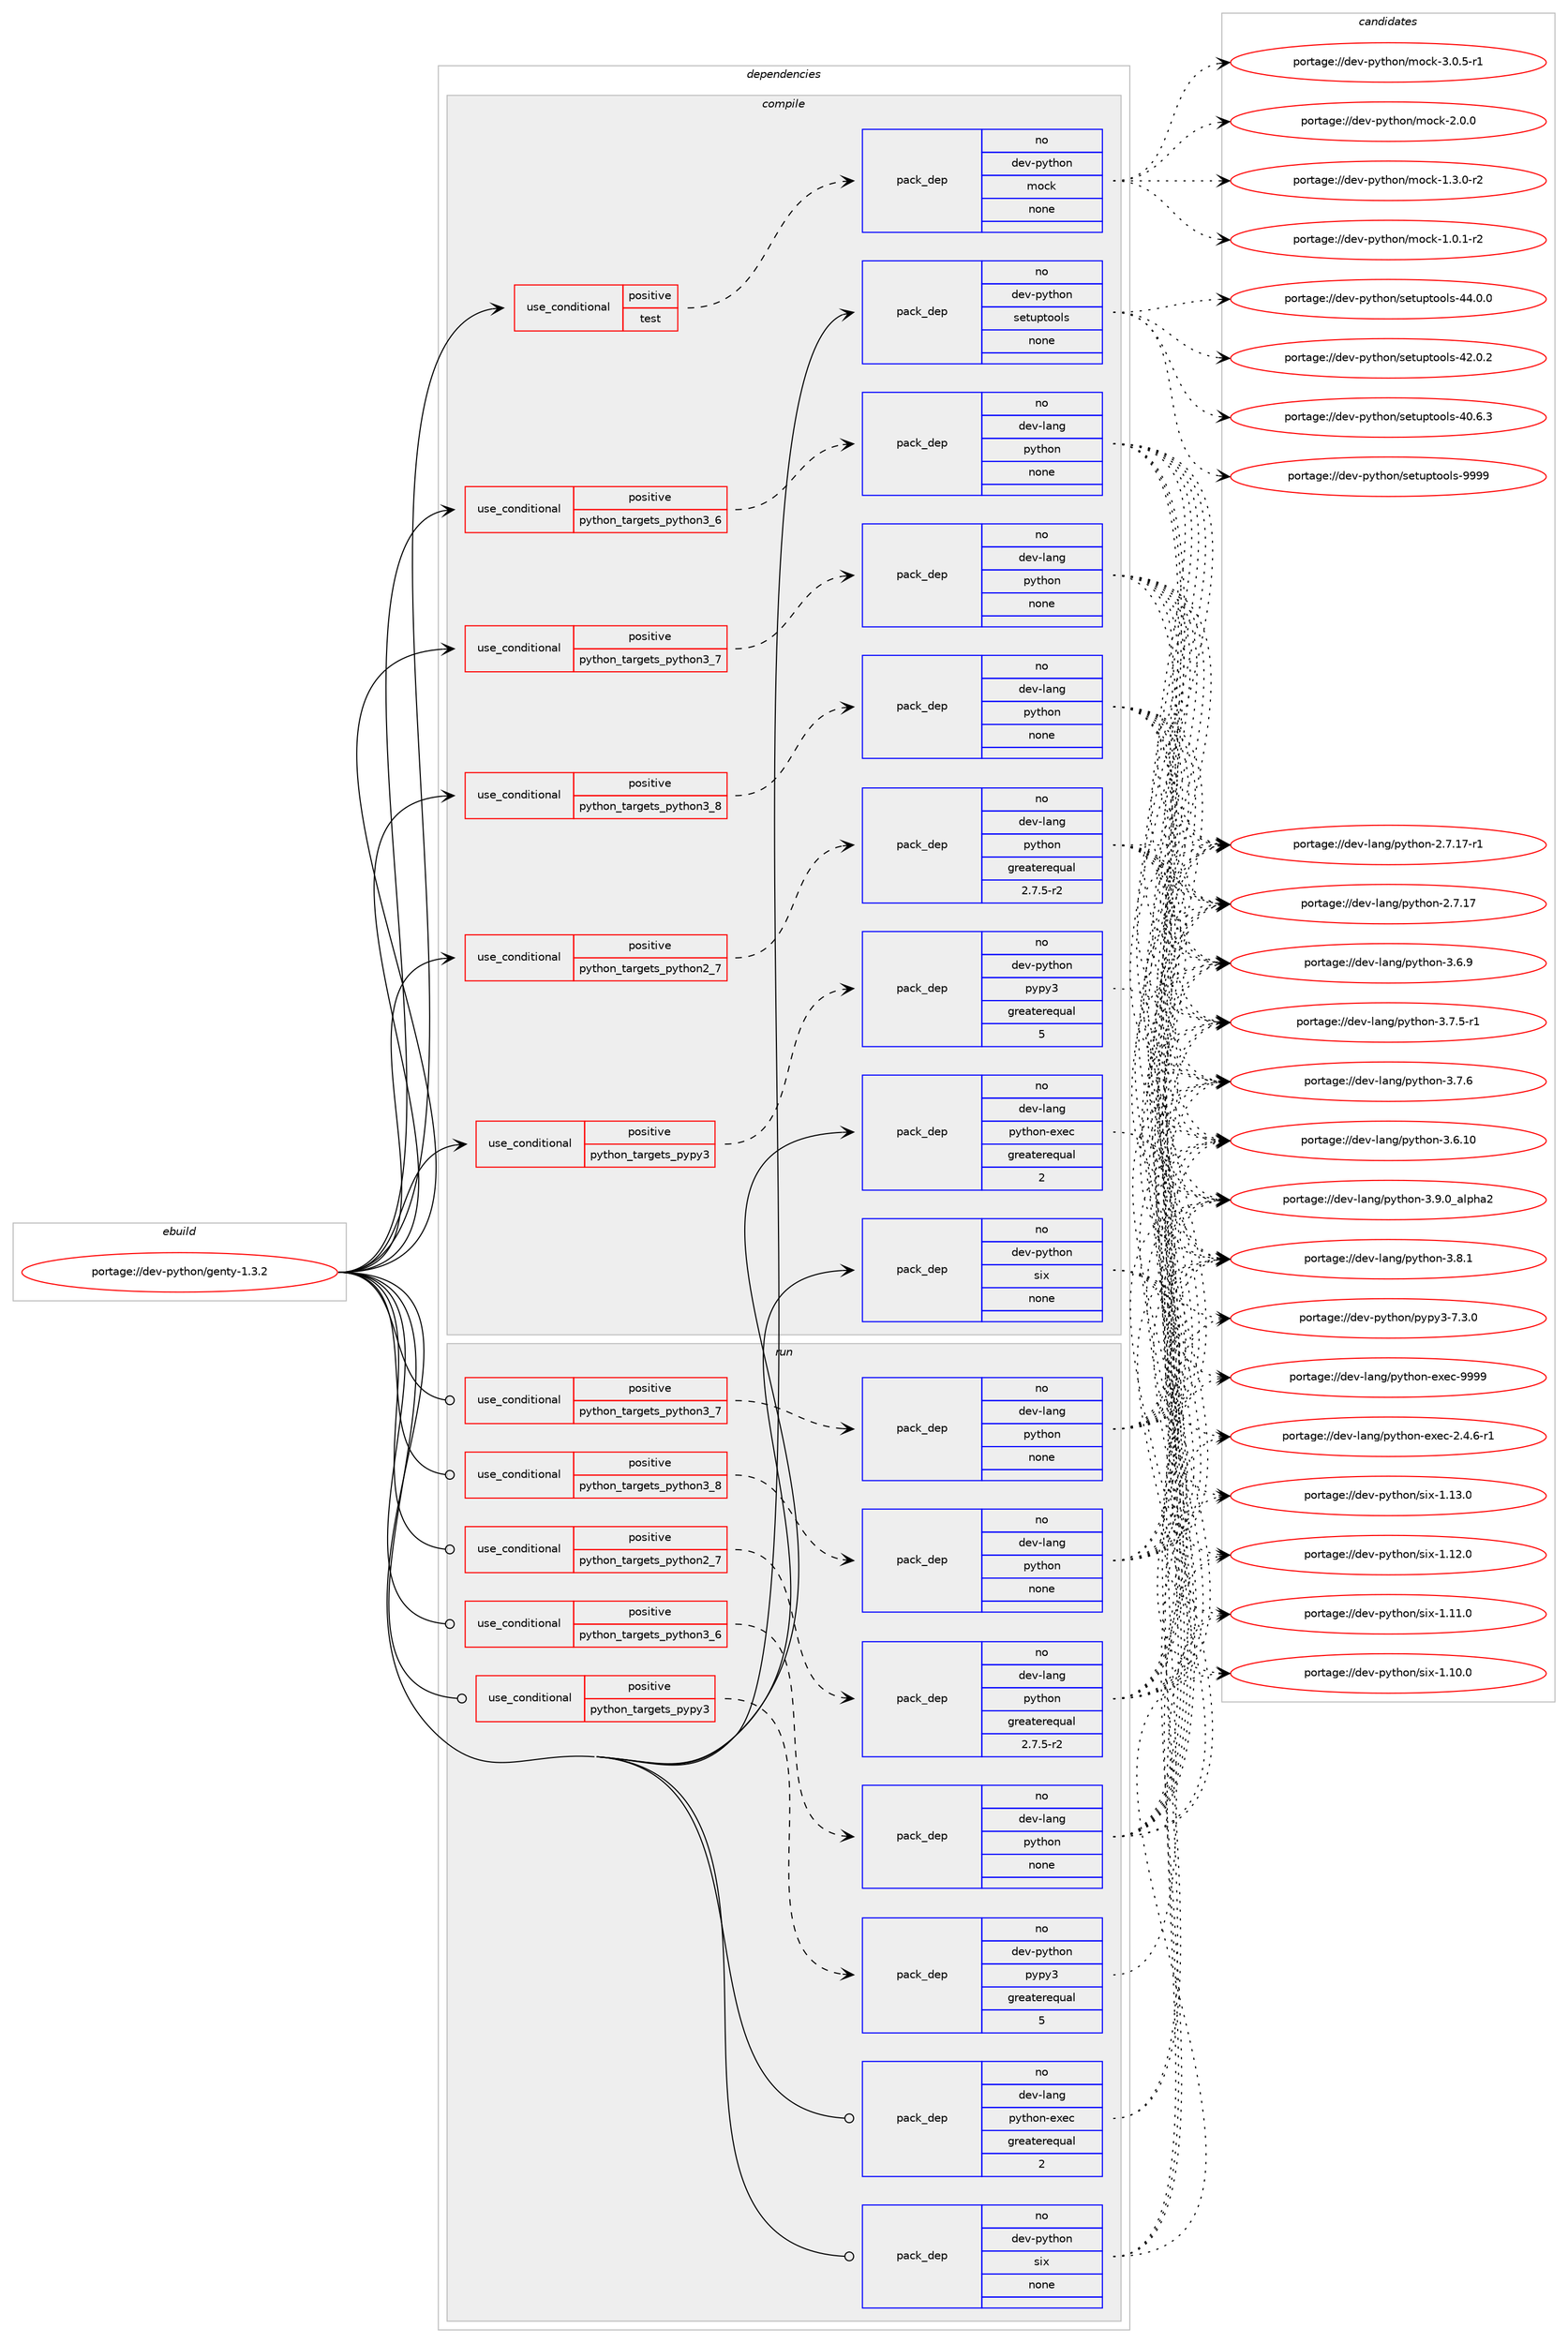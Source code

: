 digraph prolog {

# *************
# Graph options
# *************

newrank=true;
concentrate=true;
compound=true;
graph [rankdir=LR,fontname=Helvetica,fontsize=10,ranksep=1.5];#, ranksep=2.5, nodesep=0.2];
edge  [arrowhead=vee];
node  [fontname=Helvetica,fontsize=10];

# **********
# The ebuild
# **********

subgraph cluster_leftcol {
color=gray;
label=<<i>ebuild</i>>;
id [label="portage://dev-python/genty-1.3.2", color=red, width=4, href="../dev-python/genty-1.3.2.svg"];
}

# ****************
# The dependencies
# ****************

subgraph cluster_midcol {
color=gray;
label=<<i>dependencies</i>>;
subgraph cluster_compile {
fillcolor="#eeeeee";
style=filled;
label=<<i>compile</i>>;
subgraph cond115459 {
dependency459419 [label=<<TABLE BORDER="0" CELLBORDER="1" CELLSPACING="0" CELLPADDING="4"><TR><TD ROWSPAN="3" CELLPADDING="10">use_conditional</TD></TR><TR><TD>positive</TD></TR><TR><TD>python_targets_pypy3</TD></TR></TABLE>>, shape=none, color=red];
subgraph pack338970 {
dependency459420 [label=<<TABLE BORDER="0" CELLBORDER="1" CELLSPACING="0" CELLPADDING="4" WIDTH="220"><TR><TD ROWSPAN="6" CELLPADDING="30">pack_dep</TD></TR><TR><TD WIDTH="110">no</TD></TR><TR><TD>dev-python</TD></TR><TR><TD>pypy3</TD></TR><TR><TD>greaterequal</TD></TR><TR><TD>5</TD></TR></TABLE>>, shape=none, color=blue];
}
dependency459419:e -> dependency459420:w [weight=20,style="dashed",arrowhead="vee"];
}
id:e -> dependency459419:w [weight=20,style="solid",arrowhead="vee"];
subgraph cond115460 {
dependency459421 [label=<<TABLE BORDER="0" CELLBORDER="1" CELLSPACING="0" CELLPADDING="4"><TR><TD ROWSPAN="3" CELLPADDING="10">use_conditional</TD></TR><TR><TD>positive</TD></TR><TR><TD>python_targets_python2_7</TD></TR></TABLE>>, shape=none, color=red];
subgraph pack338971 {
dependency459422 [label=<<TABLE BORDER="0" CELLBORDER="1" CELLSPACING="0" CELLPADDING="4" WIDTH="220"><TR><TD ROWSPAN="6" CELLPADDING="30">pack_dep</TD></TR><TR><TD WIDTH="110">no</TD></TR><TR><TD>dev-lang</TD></TR><TR><TD>python</TD></TR><TR><TD>greaterequal</TD></TR><TR><TD>2.7.5-r2</TD></TR></TABLE>>, shape=none, color=blue];
}
dependency459421:e -> dependency459422:w [weight=20,style="dashed",arrowhead="vee"];
}
id:e -> dependency459421:w [weight=20,style="solid",arrowhead="vee"];
subgraph cond115461 {
dependency459423 [label=<<TABLE BORDER="0" CELLBORDER="1" CELLSPACING="0" CELLPADDING="4"><TR><TD ROWSPAN="3" CELLPADDING="10">use_conditional</TD></TR><TR><TD>positive</TD></TR><TR><TD>python_targets_python3_6</TD></TR></TABLE>>, shape=none, color=red];
subgraph pack338972 {
dependency459424 [label=<<TABLE BORDER="0" CELLBORDER="1" CELLSPACING="0" CELLPADDING="4" WIDTH="220"><TR><TD ROWSPAN="6" CELLPADDING="30">pack_dep</TD></TR><TR><TD WIDTH="110">no</TD></TR><TR><TD>dev-lang</TD></TR><TR><TD>python</TD></TR><TR><TD>none</TD></TR><TR><TD></TD></TR></TABLE>>, shape=none, color=blue];
}
dependency459423:e -> dependency459424:w [weight=20,style="dashed",arrowhead="vee"];
}
id:e -> dependency459423:w [weight=20,style="solid",arrowhead="vee"];
subgraph cond115462 {
dependency459425 [label=<<TABLE BORDER="0" CELLBORDER="1" CELLSPACING="0" CELLPADDING="4"><TR><TD ROWSPAN="3" CELLPADDING="10">use_conditional</TD></TR><TR><TD>positive</TD></TR><TR><TD>python_targets_python3_7</TD></TR></TABLE>>, shape=none, color=red];
subgraph pack338973 {
dependency459426 [label=<<TABLE BORDER="0" CELLBORDER="1" CELLSPACING="0" CELLPADDING="4" WIDTH="220"><TR><TD ROWSPAN="6" CELLPADDING="30">pack_dep</TD></TR><TR><TD WIDTH="110">no</TD></TR><TR><TD>dev-lang</TD></TR><TR><TD>python</TD></TR><TR><TD>none</TD></TR><TR><TD></TD></TR></TABLE>>, shape=none, color=blue];
}
dependency459425:e -> dependency459426:w [weight=20,style="dashed",arrowhead="vee"];
}
id:e -> dependency459425:w [weight=20,style="solid",arrowhead="vee"];
subgraph cond115463 {
dependency459427 [label=<<TABLE BORDER="0" CELLBORDER="1" CELLSPACING="0" CELLPADDING="4"><TR><TD ROWSPAN="3" CELLPADDING="10">use_conditional</TD></TR><TR><TD>positive</TD></TR><TR><TD>python_targets_python3_8</TD></TR></TABLE>>, shape=none, color=red];
subgraph pack338974 {
dependency459428 [label=<<TABLE BORDER="0" CELLBORDER="1" CELLSPACING="0" CELLPADDING="4" WIDTH="220"><TR><TD ROWSPAN="6" CELLPADDING="30">pack_dep</TD></TR><TR><TD WIDTH="110">no</TD></TR><TR><TD>dev-lang</TD></TR><TR><TD>python</TD></TR><TR><TD>none</TD></TR><TR><TD></TD></TR></TABLE>>, shape=none, color=blue];
}
dependency459427:e -> dependency459428:w [weight=20,style="dashed",arrowhead="vee"];
}
id:e -> dependency459427:w [weight=20,style="solid",arrowhead="vee"];
subgraph cond115464 {
dependency459429 [label=<<TABLE BORDER="0" CELLBORDER="1" CELLSPACING="0" CELLPADDING="4"><TR><TD ROWSPAN="3" CELLPADDING="10">use_conditional</TD></TR><TR><TD>positive</TD></TR><TR><TD>test</TD></TR></TABLE>>, shape=none, color=red];
subgraph pack338975 {
dependency459430 [label=<<TABLE BORDER="0" CELLBORDER="1" CELLSPACING="0" CELLPADDING="4" WIDTH="220"><TR><TD ROWSPAN="6" CELLPADDING="30">pack_dep</TD></TR><TR><TD WIDTH="110">no</TD></TR><TR><TD>dev-python</TD></TR><TR><TD>mock</TD></TR><TR><TD>none</TD></TR><TR><TD></TD></TR></TABLE>>, shape=none, color=blue];
}
dependency459429:e -> dependency459430:w [weight=20,style="dashed",arrowhead="vee"];
}
id:e -> dependency459429:w [weight=20,style="solid",arrowhead="vee"];
subgraph pack338976 {
dependency459431 [label=<<TABLE BORDER="0" CELLBORDER="1" CELLSPACING="0" CELLPADDING="4" WIDTH="220"><TR><TD ROWSPAN="6" CELLPADDING="30">pack_dep</TD></TR><TR><TD WIDTH="110">no</TD></TR><TR><TD>dev-lang</TD></TR><TR><TD>python-exec</TD></TR><TR><TD>greaterequal</TD></TR><TR><TD>2</TD></TR></TABLE>>, shape=none, color=blue];
}
id:e -> dependency459431:w [weight=20,style="solid",arrowhead="vee"];
subgraph pack338977 {
dependency459432 [label=<<TABLE BORDER="0" CELLBORDER="1" CELLSPACING="0" CELLPADDING="4" WIDTH="220"><TR><TD ROWSPAN="6" CELLPADDING="30">pack_dep</TD></TR><TR><TD WIDTH="110">no</TD></TR><TR><TD>dev-python</TD></TR><TR><TD>setuptools</TD></TR><TR><TD>none</TD></TR><TR><TD></TD></TR></TABLE>>, shape=none, color=blue];
}
id:e -> dependency459432:w [weight=20,style="solid",arrowhead="vee"];
subgraph pack338978 {
dependency459433 [label=<<TABLE BORDER="0" CELLBORDER="1" CELLSPACING="0" CELLPADDING="4" WIDTH="220"><TR><TD ROWSPAN="6" CELLPADDING="30">pack_dep</TD></TR><TR><TD WIDTH="110">no</TD></TR><TR><TD>dev-python</TD></TR><TR><TD>six</TD></TR><TR><TD>none</TD></TR><TR><TD></TD></TR></TABLE>>, shape=none, color=blue];
}
id:e -> dependency459433:w [weight=20,style="solid",arrowhead="vee"];
}
subgraph cluster_compileandrun {
fillcolor="#eeeeee";
style=filled;
label=<<i>compile and run</i>>;
}
subgraph cluster_run {
fillcolor="#eeeeee";
style=filled;
label=<<i>run</i>>;
subgraph cond115465 {
dependency459434 [label=<<TABLE BORDER="0" CELLBORDER="1" CELLSPACING="0" CELLPADDING="4"><TR><TD ROWSPAN="3" CELLPADDING="10">use_conditional</TD></TR><TR><TD>positive</TD></TR><TR><TD>python_targets_pypy3</TD></TR></TABLE>>, shape=none, color=red];
subgraph pack338979 {
dependency459435 [label=<<TABLE BORDER="0" CELLBORDER="1" CELLSPACING="0" CELLPADDING="4" WIDTH="220"><TR><TD ROWSPAN="6" CELLPADDING="30">pack_dep</TD></TR><TR><TD WIDTH="110">no</TD></TR><TR><TD>dev-python</TD></TR><TR><TD>pypy3</TD></TR><TR><TD>greaterequal</TD></TR><TR><TD>5</TD></TR></TABLE>>, shape=none, color=blue];
}
dependency459434:e -> dependency459435:w [weight=20,style="dashed",arrowhead="vee"];
}
id:e -> dependency459434:w [weight=20,style="solid",arrowhead="odot"];
subgraph cond115466 {
dependency459436 [label=<<TABLE BORDER="0" CELLBORDER="1" CELLSPACING="0" CELLPADDING="4"><TR><TD ROWSPAN="3" CELLPADDING="10">use_conditional</TD></TR><TR><TD>positive</TD></TR><TR><TD>python_targets_python2_7</TD></TR></TABLE>>, shape=none, color=red];
subgraph pack338980 {
dependency459437 [label=<<TABLE BORDER="0" CELLBORDER="1" CELLSPACING="0" CELLPADDING="4" WIDTH="220"><TR><TD ROWSPAN="6" CELLPADDING="30">pack_dep</TD></TR><TR><TD WIDTH="110">no</TD></TR><TR><TD>dev-lang</TD></TR><TR><TD>python</TD></TR><TR><TD>greaterequal</TD></TR><TR><TD>2.7.5-r2</TD></TR></TABLE>>, shape=none, color=blue];
}
dependency459436:e -> dependency459437:w [weight=20,style="dashed",arrowhead="vee"];
}
id:e -> dependency459436:w [weight=20,style="solid",arrowhead="odot"];
subgraph cond115467 {
dependency459438 [label=<<TABLE BORDER="0" CELLBORDER="1" CELLSPACING="0" CELLPADDING="4"><TR><TD ROWSPAN="3" CELLPADDING="10">use_conditional</TD></TR><TR><TD>positive</TD></TR><TR><TD>python_targets_python3_6</TD></TR></TABLE>>, shape=none, color=red];
subgraph pack338981 {
dependency459439 [label=<<TABLE BORDER="0" CELLBORDER="1" CELLSPACING="0" CELLPADDING="4" WIDTH="220"><TR><TD ROWSPAN="6" CELLPADDING="30">pack_dep</TD></TR><TR><TD WIDTH="110">no</TD></TR><TR><TD>dev-lang</TD></TR><TR><TD>python</TD></TR><TR><TD>none</TD></TR><TR><TD></TD></TR></TABLE>>, shape=none, color=blue];
}
dependency459438:e -> dependency459439:w [weight=20,style="dashed",arrowhead="vee"];
}
id:e -> dependency459438:w [weight=20,style="solid",arrowhead="odot"];
subgraph cond115468 {
dependency459440 [label=<<TABLE BORDER="0" CELLBORDER="1" CELLSPACING="0" CELLPADDING="4"><TR><TD ROWSPAN="3" CELLPADDING="10">use_conditional</TD></TR><TR><TD>positive</TD></TR><TR><TD>python_targets_python3_7</TD></TR></TABLE>>, shape=none, color=red];
subgraph pack338982 {
dependency459441 [label=<<TABLE BORDER="0" CELLBORDER="1" CELLSPACING="0" CELLPADDING="4" WIDTH="220"><TR><TD ROWSPAN="6" CELLPADDING="30">pack_dep</TD></TR><TR><TD WIDTH="110">no</TD></TR><TR><TD>dev-lang</TD></TR><TR><TD>python</TD></TR><TR><TD>none</TD></TR><TR><TD></TD></TR></TABLE>>, shape=none, color=blue];
}
dependency459440:e -> dependency459441:w [weight=20,style="dashed",arrowhead="vee"];
}
id:e -> dependency459440:w [weight=20,style="solid",arrowhead="odot"];
subgraph cond115469 {
dependency459442 [label=<<TABLE BORDER="0" CELLBORDER="1" CELLSPACING="0" CELLPADDING="4"><TR><TD ROWSPAN="3" CELLPADDING="10">use_conditional</TD></TR><TR><TD>positive</TD></TR><TR><TD>python_targets_python3_8</TD></TR></TABLE>>, shape=none, color=red];
subgraph pack338983 {
dependency459443 [label=<<TABLE BORDER="0" CELLBORDER="1" CELLSPACING="0" CELLPADDING="4" WIDTH="220"><TR><TD ROWSPAN="6" CELLPADDING="30">pack_dep</TD></TR><TR><TD WIDTH="110">no</TD></TR><TR><TD>dev-lang</TD></TR><TR><TD>python</TD></TR><TR><TD>none</TD></TR><TR><TD></TD></TR></TABLE>>, shape=none, color=blue];
}
dependency459442:e -> dependency459443:w [weight=20,style="dashed",arrowhead="vee"];
}
id:e -> dependency459442:w [weight=20,style="solid",arrowhead="odot"];
subgraph pack338984 {
dependency459444 [label=<<TABLE BORDER="0" CELLBORDER="1" CELLSPACING="0" CELLPADDING="4" WIDTH="220"><TR><TD ROWSPAN="6" CELLPADDING="30">pack_dep</TD></TR><TR><TD WIDTH="110">no</TD></TR><TR><TD>dev-lang</TD></TR><TR><TD>python-exec</TD></TR><TR><TD>greaterequal</TD></TR><TR><TD>2</TD></TR></TABLE>>, shape=none, color=blue];
}
id:e -> dependency459444:w [weight=20,style="solid",arrowhead="odot"];
subgraph pack338985 {
dependency459445 [label=<<TABLE BORDER="0" CELLBORDER="1" CELLSPACING="0" CELLPADDING="4" WIDTH="220"><TR><TD ROWSPAN="6" CELLPADDING="30">pack_dep</TD></TR><TR><TD WIDTH="110">no</TD></TR><TR><TD>dev-python</TD></TR><TR><TD>six</TD></TR><TR><TD>none</TD></TR><TR><TD></TD></TR></TABLE>>, shape=none, color=blue];
}
id:e -> dependency459445:w [weight=20,style="solid",arrowhead="odot"];
}
}

# **************
# The candidates
# **************

subgraph cluster_choices {
rank=same;
color=gray;
label=<<i>candidates</i>>;

subgraph choice338970 {
color=black;
nodesep=1;
choice100101118451121211161041111104711212111212151455546514648 [label="portage://dev-python/pypy3-7.3.0", color=red, width=4,href="../dev-python/pypy3-7.3.0.svg"];
dependency459420:e -> choice100101118451121211161041111104711212111212151455546514648:w [style=dotted,weight="100"];
}
subgraph choice338971 {
color=black;
nodesep=1;
choice10010111845108971101034711212111610411111045514657464895971081121049750 [label="portage://dev-lang/python-3.9.0_alpha2", color=red, width=4,href="../dev-lang/python-3.9.0_alpha2.svg"];
choice100101118451089711010347112121116104111110455146564649 [label="portage://dev-lang/python-3.8.1", color=red, width=4,href="../dev-lang/python-3.8.1.svg"];
choice100101118451089711010347112121116104111110455146554654 [label="portage://dev-lang/python-3.7.6", color=red, width=4,href="../dev-lang/python-3.7.6.svg"];
choice1001011184510897110103471121211161041111104551465546534511449 [label="portage://dev-lang/python-3.7.5-r1", color=red, width=4,href="../dev-lang/python-3.7.5-r1.svg"];
choice100101118451089711010347112121116104111110455146544657 [label="portage://dev-lang/python-3.6.9", color=red, width=4,href="../dev-lang/python-3.6.9.svg"];
choice10010111845108971101034711212111610411111045514654464948 [label="portage://dev-lang/python-3.6.10", color=red, width=4,href="../dev-lang/python-3.6.10.svg"];
choice100101118451089711010347112121116104111110455046554649554511449 [label="portage://dev-lang/python-2.7.17-r1", color=red, width=4,href="../dev-lang/python-2.7.17-r1.svg"];
choice10010111845108971101034711212111610411111045504655464955 [label="portage://dev-lang/python-2.7.17", color=red, width=4,href="../dev-lang/python-2.7.17.svg"];
dependency459422:e -> choice10010111845108971101034711212111610411111045514657464895971081121049750:w [style=dotted,weight="100"];
dependency459422:e -> choice100101118451089711010347112121116104111110455146564649:w [style=dotted,weight="100"];
dependency459422:e -> choice100101118451089711010347112121116104111110455146554654:w [style=dotted,weight="100"];
dependency459422:e -> choice1001011184510897110103471121211161041111104551465546534511449:w [style=dotted,weight="100"];
dependency459422:e -> choice100101118451089711010347112121116104111110455146544657:w [style=dotted,weight="100"];
dependency459422:e -> choice10010111845108971101034711212111610411111045514654464948:w [style=dotted,weight="100"];
dependency459422:e -> choice100101118451089711010347112121116104111110455046554649554511449:w [style=dotted,weight="100"];
dependency459422:e -> choice10010111845108971101034711212111610411111045504655464955:w [style=dotted,weight="100"];
}
subgraph choice338972 {
color=black;
nodesep=1;
choice10010111845108971101034711212111610411111045514657464895971081121049750 [label="portage://dev-lang/python-3.9.0_alpha2", color=red, width=4,href="../dev-lang/python-3.9.0_alpha2.svg"];
choice100101118451089711010347112121116104111110455146564649 [label="portage://dev-lang/python-3.8.1", color=red, width=4,href="../dev-lang/python-3.8.1.svg"];
choice100101118451089711010347112121116104111110455146554654 [label="portage://dev-lang/python-3.7.6", color=red, width=4,href="../dev-lang/python-3.7.6.svg"];
choice1001011184510897110103471121211161041111104551465546534511449 [label="portage://dev-lang/python-3.7.5-r1", color=red, width=4,href="../dev-lang/python-3.7.5-r1.svg"];
choice100101118451089711010347112121116104111110455146544657 [label="portage://dev-lang/python-3.6.9", color=red, width=4,href="../dev-lang/python-3.6.9.svg"];
choice10010111845108971101034711212111610411111045514654464948 [label="portage://dev-lang/python-3.6.10", color=red, width=4,href="../dev-lang/python-3.6.10.svg"];
choice100101118451089711010347112121116104111110455046554649554511449 [label="portage://dev-lang/python-2.7.17-r1", color=red, width=4,href="../dev-lang/python-2.7.17-r1.svg"];
choice10010111845108971101034711212111610411111045504655464955 [label="portage://dev-lang/python-2.7.17", color=red, width=4,href="../dev-lang/python-2.7.17.svg"];
dependency459424:e -> choice10010111845108971101034711212111610411111045514657464895971081121049750:w [style=dotted,weight="100"];
dependency459424:e -> choice100101118451089711010347112121116104111110455146564649:w [style=dotted,weight="100"];
dependency459424:e -> choice100101118451089711010347112121116104111110455146554654:w [style=dotted,weight="100"];
dependency459424:e -> choice1001011184510897110103471121211161041111104551465546534511449:w [style=dotted,weight="100"];
dependency459424:e -> choice100101118451089711010347112121116104111110455146544657:w [style=dotted,weight="100"];
dependency459424:e -> choice10010111845108971101034711212111610411111045514654464948:w [style=dotted,weight="100"];
dependency459424:e -> choice100101118451089711010347112121116104111110455046554649554511449:w [style=dotted,weight="100"];
dependency459424:e -> choice10010111845108971101034711212111610411111045504655464955:w [style=dotted,weight="100"];
}
subgraph choice338973 {
color=black;
nodesep=1;
choice10010111845108971101034711212111610411111045514657464895971081121049750 [label="portage://dev-lang/python-3.9.0_alpha2", color=red, width=4,href="../dev-lang/python-3.9.0_alpha2.svg"];
choice100101118451089711010347112121116104111110455146564649 [label="portage://dev-lang/python-3.8.1", color=red, width=4,href="../dev-lang/python-3.8.1.svg"];
choice100101118451089711010347112121116104111110455146554654 [label="portage://dev-lang/python-3.7.6", color=red, width=4,href="../dev-lang/python-3.7.6.svg"];
choice1001011184510897110103471121211161041111104551465546534511449 [label="portage://dev-lang/python-3.7.5-r1", color=red, width=4,href="../dev-lang/python-3.7.5-r1.svg"];
choice100101118451089711010347112121116104111110455146544657 [label="portage://dev-lang/python-3.6.9", color=red, width=4,href="../dev-lang/python-3.6.9.svg"];
choice10010111845108971101034711212111610411111045514654464948 [label="portage://dev-lang/python-3.6.10", color=red, width=4,href="../dev-lang/python-3.6.10.svg"];
choice100101118451089711010347112121116104111110455046554649554511449 [label="portage://dev-lang/python-2.7.17-r1", color=red, width=4,href="../dev-lang/python-2.7.17-r1.svg"];
choice10010111845108971101034711212111610411111045504655464955 [label="portage://dev-lang/python-2.7.17", color=red, width=4,href="../dev-lang/python-2.7.17.svg"];
dependency459426:e -> choice10010111845108971101034711212111610411111045514657464895971081121049750:w [style=dotted,weight="100"];
dependency459426:e -> choice100101118451089711010347112121116104111110455146564649:w [style=dotted,weight="100"];
dependency459426:e -> choice100101118451089711010347112121116104111110455146554654:w [style=dotted,weight="100"];
dependency459426:e -> choice1001011184510897110103471121211161041111104551465546534511449:w [style=dotted,weight="100"];
dependency459426:e -> choice100101118451089711010347112121116104111110455146544657:w [style=dotted,weight="100"];
dependency459426:e -> choice10010111845108971101034711212111610411111045514654464948:w [style=dotted,weight="100"];
dependency459426:e -> choice100101118451089711010347112121116104111110455046554649554511449:w [style=dotted,weight="100"];
dependency459426:e -> choice10010111845108971101034711212111610411111045504655464955:w [style=dotted,weight="100"];
}
subgraph choice338974 {
color=black;
nodesep=1;
choice10010111845108971101034711212111610411111045514657464895971081121049750 [label="portage://dev-lang/python-3.9.0_alpha2", color=red, width=4,href="../dev-lang/python-3.9.0_alpha2.svg"];
choice100101118451089711010347112121116104111110455146564649 [label="portage://dev-lang/python-3.8.1", color=red, width=4,href="../dev-lang/python-3.8.1.svg"];
choice100101118451089711010347112121116104111110455146554654 [label="portage://dev-lang/python-3.7.6", color=red, width=4,href="../dev-lang/python-3.7.6.svg"];
choice1001011184510897110103471121211161041111104551465546534511449 [label="portage://dev-lang/python-3.7.5-r1", color=red, width=4,href="../dev-lang/python-3.7.5-r1.svg"];
choice100101118451089711010347112121116104111110455146544657 [label="portage://dev-lang/python-3.6.9", color=red, width=4,href="../dev-lang/python-3.6.9.svg"];
choice10010111845108971101034711212111610411111045514654464948 [label="portage://dev-lang/python-3.6.10", color=red, width=4,href="../dev-lang/python-3.6.10.svg"];
choice100101118451089711010347112121116104111110455046554649554511449 [label="portage://dev-lang/python-2.7.17-r1", color=red, width=4,href="../dev-lang/python-2.7.17-r1.svg"];
choice10010111845108971101034711212111610411111045504655464955 [label="portage://dev-lang/python-2.7.17", color=red, width=4,href="../dev-lang/python-2.7.17.svg"];
dependency459428:e -> choice10010111845108971101034711212111610411111045514657464895971081121049750:w [style=dotted,weight="100"];
dependency459428:e -> choice100101118451089711010347112121116104111110455146564649:w [style=dotted,weight="100"];
dependency459428:e -> choice100101118451089711010347112121116104111110455146554654:w [style=dotted,weight="100"];
dependency459428:e -> choice1001011184510897110103471121211161041111104551465546534511449:w [style=dotted,weight="100"];
dependency459428:e -> choice100101118451089711010347112121116104111110455146544657:w [style=dotted,weight="100"];
dependency459428:e -> choice10010111845108971101034711212111610411111045514654464948:w [style=dotted,weight="100"];
dependency459428:e -> choice100101118451089711010347112121116104111110455046554649554511449:w [style=dotted,weight="100"];
dependency459428:e -> choice10010111845108971101034711212111610411111045504655464955:w [style=dotted,weight="100"];
}
subgraph choice338975 {
color=black;
nodesep=1;
choice1001011184511212111610411111047109111991074551464846534511449 [label="portage://dev-python/mock-3.0.5-r1", color=red, width=4,href="../dev-python/mock-3.0.5-r1.svg"];
choice100101118451121211161041111104710911199107455046484648 [label="portage://dev-python/mock-2.0.0", color=red, width=4,href="../dev-python/mock-2.0.0.svg"];
choice1001011184511212111610411111047109111991074549465146484511450 [label="portage://dev-python/mock-1.3.0-r2", color=red, width=4,href="../dev-python/mock-1.3.0-r2.svg"];
choice1001011184511212111610411111047109111991074549464846494511450 [label="portage://dev-python/mock-1.0.1-r2", color=red, width=4,href="../dev-python/mock-1.0.1-r2.svg"];
dependency459430:e -> choice1001011184511212111610411111047109111991074551464846534511449:w [style=dotted,weight="100"];
dependency459430:e -> choice100101118451121211161041111104710911199107455046484648:w [style=dotted,weight="100"];
dependency459430:e -> choice1001011184511212111610411111047109111991074549465146484511450:w [style=dotted,weight="100"];
dependency459430:e -> choice1001011184511212111610411111047109111991074549464846494511450:w [style=dotted,weight="100"];
}
subgraph choice338976 {
color=black;
nodesep=1;
choice10010111845108971101034711212111610411111045101120101994557575757 [label="portage://dev-lang/python-exec-9999", color=red, width=4,href="../dev-lang/python-exec-9999.svg"];
choice10010111845108971101034711212111610411111045101120101994550465246544511449 [label="portage://dev-lang/python-exec-2.4.6-r1", color=red, width=4,href="../dev-lang/python-exec-2.4.6-r1.svg"];
dependency459431:e -> choice10010111845108971101034711212111610411111045101120101994557575757:w [style=dotted,weight="100"];
dependency459431:e -> choice10010111845108971101034711212111610411111045101120101994550465246544511449:w [style=dotted,weight="100"];
}
subgraph choice338977 {
color=black;
nodesep=1;
choice10010111845112121116104111110471151011161171121161111111081154557575757 [label="portage://dev-python/setuptools-9999", color=red, width=4,href="../dev-python/setuptools-9999.svg"];
choice100101118451121211161041111104711510111611711211611111110811545525246484648 [label="portage://dev-python/setuptools-44.0.0", color=red, width=4,href="../dev-python/setuptools-44.0.0.svg"];
choice100101118451121211161041111104711510111611711211611111110811545525046484650 [label="portage://dev-python/setuptools-42.0.2", color=red, width=4,href="../dev-python/setuptools-42.0.2.svg"];
choice100101118451121211161041111104711510111611711211611111110811545524846544651 [label="portage://dev-python/setuptools-40.6.3", color=red, width=4,href="../dev-python/setuptools-40.6.3.svg"];
dependency459432:e -> choice10010111845112121116104111110471151011161171121161111111081154557575757:w [style=dotted,weight="100"];
dependency459432:e -> choice100101118451121211161041111104711510111611711211611111110811545525246484648:w [style=dotted,weight="100"];
dependency459432:e -> choice100101118451121211161041111104711510111611711211611111110811545525046484650:w [style=dotted,weight="100"];
dependency459432:e -> choice100101118451121211161041111104711510111611711211611111110811545524846544651:w [style=dotted,weight="100"];
}
subgraph choice338978 {
color=black;
nodesep=1;
choice100101118451121211161041111104711510512045494649514648 [label="portage://dev-python/six-1.13.0", color=red, width=4,href="../dev-python/six-1.13.0.svg"];
choice100101118451121211161041111104711510512045494649504648 [label="portage://dev-python/six-1.12.0", color=red, width=4,href="../dev-python/six-1.12.0.svg"];
choice100101118451121211161041111104711510512045494649494648 [label="portage://dev-python/six-1.11.0", color=red, width=4,href="../dev-python/six-1.11.0.svg"];
choice100101118451121211161041111104711510512045494649484648 [label="portage://dev-python/six-1.10.0", color=red, width=4,href="../dev-python/six-1.10.0.svg"];
dependency459433:e -> choice100101118451121211161041111104711510512045494649514648:w [style=dotted,weight="100"];
dependency459433:e -> choice100101118451121211161041111104711510512045494649504648:w [style=dotted,weight="100"];
dependency459433:e -> choice100101118451121211161041111104711510512045494649494648:w [style=dotted,weight="100"];
dependency459433:e -> choice100101118451121211161041111104711510512045494649484648:w [style=dotted,weight="100"];
}
subgraph choice338979 {
color=black;
nodesep=1;
choice100101118451121211161041111104711212111212151455546514648 [label="portage://dev-python/pypy3-7.3.0", color=red, width=4,href="../dev-python/pypy3-7.3.0.svg"];
dependency459435:e -> choice100101118451121211161041111104711212111212151455546514648:w [style=dotted,weight="100"];
}
subgraph choice338980 {
color=black;
nodesep=1;
choice10010111845108971101034711212111610411111045514657464895971081121049750 [label="portage://dev-lang/python-3.9.0_alpha2", color=red, width=4,href="../dev-lang/python-3.9.0_alpha2.svg"];
choice100101118451089711010347112121116104111110455146564649 [label="portage://dev-lang/python-3.8.1", color=red, width=4,href="../dev-lang/python-3.8.1.svg"];
choice100101118451089711010347112121116104111110455146554654 [label="portage://dev-lang/python-3.7.6", color=red, width=4,href="../dev-lang/python-3.7.6.svg"];
choice1001011184510897110103471121211161041111104551465546534511449 [label="portage://dev-lang/python-3.7.5-r1", color=red, width=4,href="../dev-lang/python-3.7.5-r1.svg"];
choice100101118451089711010347112121116104111110455146544657 [label="portage://dev-lang/python-3.6.9", color=red, width=4,href="../dev-lang/python-3.6.9.svg"];
choice10010111845108971101034711212111610411111045514654464948 [label="portage://dev-lang/python-3.6.10", color=red, width=4,href="../dev-lang/python-3.6.10.svg"];
choice100101118451089711010347112121116104111110455046554649554511449 [label="portage://dev-lang/python-2.7.17-r1", color=red, width=4,href="../dev-lang/python-2.7.17-r1.svg"];
choice10010111845108971101034711212111610411111045504655464955 [label="portage://dev-lang/python-2.7.17", color=red, width=4,href="../dev-lang/python-2.7.17.svg"];
dependency459437:e -> choice10010111845108971101034711212111610411111045514657464895971081121049750:w [style=dotted,weight="100"];
dependency459437:e -> choice100101118451089711010347112121116104111110455146564649:w [style=dotted,weight="100"];
dependency459437:e -> choice100101118451089711010347112121116104111110455146554654:w [style=dotted,weight="100"];
dependency459437:e -> choice1001011184510897110103471121211161041111104551465546534511449:w [style=dotted,weight="100"];
dependency459437:e -> choice100101118451089711010347112121116104111110455146544657:w [style=dotted,weight="100"];
dependency459437:e -> choice10010111845108971101034711212111610411111045514654464948:w [style=dotted,weight="100"];
dependency459437:e -> choice100101118451089711010347112121116104111110455046554649554511449:w [style=dotted,weight="100"];
dependency459437:e -> choice10010111845108971101034711212111610411111045504655464955:w [style=dotted,weight="100"];
}
subgraph choice338981 {
color=black;
nodesep=1;
choice10010111845108971101034711212111610411111045514657464895971081121049750 [label="portage://dev-lang/python-3.9.0_alpha2", color=red, width=4,href="../dev-lang/python-3.9.0_alpha2.svg"];
choice100101118451089711010347112121116104111110455146564649 [label="portage://dev-lang/python-3.8.1", color=red, width=4,href="../dev-lang/python-3.8.1.svg"];
choice100101118451089711010347112121116104111110455146554654 [label="portage://dev-lang/python-3.7.6", color=red, width=4,href="../dev-lang/python-3.7.6.svg"];
choice1001011184510897110103471121211161041111104551465546534511449 [label="portage://dev-lang/python-3.7.5-r1", color=red, width=4,href="../dev-lang/python-3.7.5-r1.svg"];
choice100101118451089711010347112121116104111110455146544657 [label="portage://dev-lang/python-3.6.9", color=red, width=4,href="../dev-lang/python-3.6.9.svg"];
choice10010111845108971101034711212111610411111045514654464948 [label="portage://dev-lang/python-3.6.10", color=red, width=4,href="../dev-lang/python-3.6.10.svg"];
choice100101118451089711010347112121116104111110455046554649554511449 [label="portage://dev-lang/python-2.7.17-r1", color=red, width=4,href="../dev-lang/python-2.7.17-r1.svg"];
choice10010111845108971101034711212111610411111045504655464955 [label="portage://dev-lang/python-2.7.17", color=red, width=4,href="../dev-lang/python-2.7.17.svg"];
dependency459439:e -> choice10010111845108971101034711212111610411111045514657464895971081121049750:w [style=dotted,weight="100"];
dependency459439:e -> choice100101118451089711010347112121116104111110455146564649:w [style=dotted,weight="100"];
dependency459439:e -> choice100101118451089711010347112121116104111110455146554654:w [style=dotted,weight="100"];
dependency459439:e -> choice1001011184510897110103471121211161041111104551465546534511449:w [style=dotted,weight="100"];
dependency459439:e -> choice100101118451089711010347112121116104111110455146544657:w [style=dotted,weight="100"];
dependency459439:e -> choice10010111845108971101034711212111610411111045514654464948:w [style=dotted,weight="100"];
dependency459439:e -> choice100101118451089711010347112121116104111110455046554649554511449:w [style=dotted,weight="100"];
dependency459439:e -> choice10010111845108971101034711212111610411111045504655464955:w [style=dotted,weight="100"];
}
subgraph choice338982 {
color=black;
nodesep=1;
choice10010111845108971101034711212111610411111045514657464895971081121049750 [label="portage://dev-lang/python-3.9.0_alpha2", color=red, width=4,href="../dev-lang/python-3.9.0_alpha2.svg"];
choice100101118451089711010347112121116104111110455146564649 [label="portage://dev-lang/python-3.8.1", color=red, width=4,href="../dev-lang/python-3.8.1.svg"];
choice100101118451089711010347112121116104111110455146554654 [label="portage://dev-lang/python-3.7.6", color=red, width=4,href="../dev-lang/python-3.7.6.svg"];
choice1001011184510897110103471121211161041111104551465546534511449 [label="portage://dev-lang/python-3.7.5-r1", color=red, width=4,href="../dev-lang/python-3.7.5-r1.svg"];
choice100101118451089711010347112121116104111110455146544657 [label="portage://dev-lang/python-3.6.9", color=red, width=4,href="../dev-lang/python-3.6.9.svg"];
choice10010111845108971101034711212111610411111045514654464948 [label="portage://dev-lang/python-3.6.10", color=red, width=4,href="../dev-lang/python-3.6.10.svg"];
choice100101118451089711010347112121116104111110455046554649554511449 [label="portage://dev-lang/python-2.7.17-r1", color=red, width=4,href="../dev-lang/python-2.7.17-r1.svg"];
choice10010111845108971101034711212111610411111045504655464955 [label="portage://dev-lang/python-2.7.17", color=red, width=4,href="../dev-lang/python-2.7.17.svg"];
dependency459441:e -> choice10010111845108971101034711212111610411111045514657464895971081121049750:w [style=dotted,weight="100"];
dependency459441:e -> choice100101118451089711010347112121116104111110455146564649:w [style=dotted,weight="100"];
dependency459441:e -> choice100101118451089711010347112121116104111110455146554654:w [style=dotted,weight="100"];
dependency459441:e -> choice1001011184510897110103471121211161041111104551465546534511449:w [style=dotted,weight="100"];
dependency459441:e -> choice100101118451089711010347112121116104111110455146544657:w [style=dotted,weight="100"];
dependency459441:e -> choice10010111845108971101034711212111610411111045514654464948:w [style=dotted,weight="100"];
dependency459441:e -> choice100101118451089711010347112121116104111110455046554649554511449:w [style=dotted,weight="100"];
dependency459441:e -> choice10010111845108971101034711212111610411111045504655464955:w [style=dotted,weight="100"];
}
subgraph choice338983 {
color=black;
nodesep=1;
choice10010111845108971101034711212111610411111045514657464895971081121049750 [label="portage://dev-lang/python-3.9.0_alpha2", color=red, width=4,href="../dev-lang/python-3.9.0_alpha2.svg"];
choice100101118451089711010347112121116104111110455146564649 [label="portage://dev-lang/python-3.8.1", color=red, width=4,href="../dev-lang/python-3.8.1.svg"];
choice100101118451089711010347112121116104111110455146554654 [label="portage://dev-lang/python-3.7.6", color=red, width=4,href="../dev-lang/python-3.7.6.svg"];
choice1001011184510897110103471121211161041111104551465546534511449 [label="portage://dev-lang/python-3.7.5-r1", color=red, width=4,href="../dev-lang/python-3.7.5-r1.svg"];
choice100101118451089711010347112121116104111110455146544657 [label="portage://dev-lang/python-3.6.9", color=red, width=4,href="../dev-lang/python-3.6.9.svg"];
choice10010111845108971101034711212111610411111045514654464948 [label="portage://dev-lang/python-3.6.10", color=red, width=4,href="../dev-lang/python-3.6.10.svg"];
choice100101118451089711010347112121116104111110455046554649554511449 [label="portage://dev-lang/python-2.7.17-r1", color=red, width=4,href="../dev-lang/python-2.7.17-r1.svg"];
choice10010111845108971101034711212111610411111045504655464955 [label="portage://dev-lang/python-2.7.17", color=red, width=4,href="../dev-lang/python-2.7.17.svg"];
dependency459443:e -> choice10010111845108971101034711212111610411111045514657464895971081121049750:w [style=dotted,weight="100"];
dependency459443:e -> choice100101118451089711010347112121116104111110455146564649:w [style=dotted,weight="100"];
dependency459443:e -> choice100101118451089711010347112121116104111110455146554654:w [style=dotted,weight="100"];
dependency459443:e -> choice1001011184510897110103471121211161041111104551465546534511449:w [style=dotted,weight="100"];
dependency459443:e -> choice100101118451089711010347112121116104111110455146544657:w [style=dotted,weight="100"];
dependency459443:e -> choice10010111845108971101034711212111610411111045514654464948:w [style=dotted,weight="100"];
dependency459443:e -> choice100101118451089711010347112121116104111110455046554649554511449:w [style=dotted,weight="100"];
dependency459443:e -> choice10010111845108971101034711212111610411111045504655464955:w [style=dotted,weight="100"];
}
subgraph choice338984 {
color=black;
nodesep=1;
choice10010111845108971101034711212111610411111045101120101994557575757 [label="portage://dev-lang/python-exec-9999", color=red, width=4,href="../dev-lang/python-exec-9999.svg"];
choice10010111845108971101034711212111610411111045101120101994550465246544511449 [label="portage://dev-lang/python-exec-2.4.6-r1", color=red, width=4,href="../dev-lang/python-exec-2.4.6-r1.svg"];
dependency459444:e -> choice10010111845108971101034711212111610411111045101120101994557575757:w [style=dotted,weight="100"];
dependency459444:e -> choice10010111845108971101034711212111610411111045101120101994550465246544511449:w [style=dotted,weight="100"];
}
subgraph choice338985 {
color=black;
nodesep=1;
choice100101118451121211161041111104711510512045494649514648 [label="portage://dev-python/six-1.13.0", color=red, width=4,href="../dev-python/six-1.13.0.svg"];
choice100101118451121211161041111104711510512045494649504648 [label="portage://dev-python/six-1.12.0", color=red, width=4,href="../dev-python/six-1.12.0.svg"];
choice100101118451121211161041111104711510512045494649494648 [label="portage://dev-python/six-1.11.0", color=red, width=4,href="../dev-python/six-1.11.0.svg"];
choice100101118451121211161041111104711510512045494649484648 [label="portage://dev-python/six-1.10.0", color=red, width=4,href="../dev-python/six-1.10.0.svg"];
dependency459445:e -> choice100101118451121211161041111104711510512045494649514648:w [style=dotted,weight="100"];
dependency459445:e -> choice100101118451121211161041111104711510512045494649504648:w [style=dotted,weight="100"];
dependency459445:e -> choice100101118451121211161041111104711510512045494649494648:w [style=dotted,weight="100"];
dependency459445:e -> choice100101118451121211161041111104711510512045494649484648:w [style=dotted,weight="100"];
}
}

}
